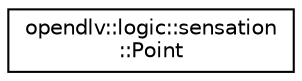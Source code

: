 digraph "Graphical Class Hierarchy"
{
 // LATEX_PDF_SIZE
  edge [fontname="Helvetica",fontsize="10",labelfontname="Helvetica",labelfontsize="10"];
  node [fontname="Helvetica",fontsize="10",shape=record];
  rankdir="LR";
  Node0 [label="opendlv::logic::sensation\l::Point",height=0.2,width=0.4,color="black", fillcolor="white", style="filled",URL="$classopendlv_1_1logic_1_1sensation_1_1Point.html",tooltip=" "];
}
